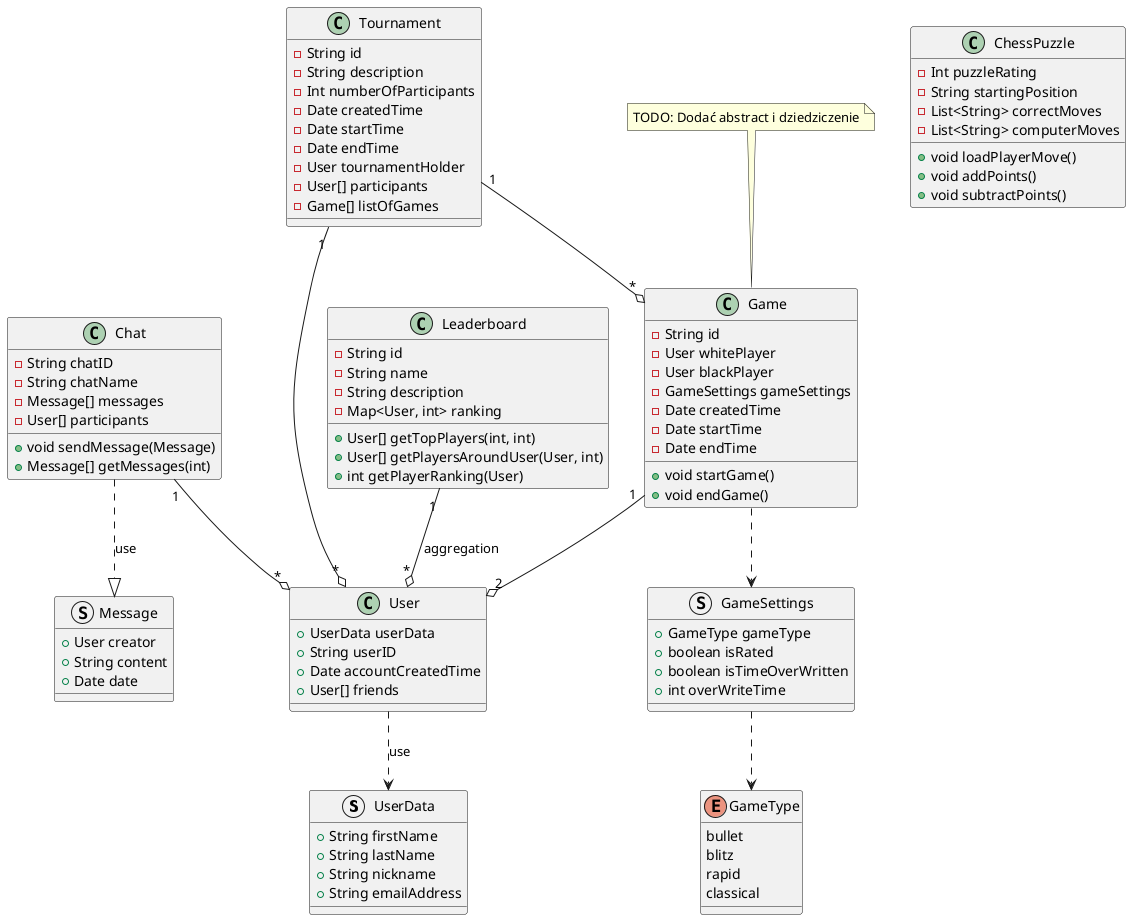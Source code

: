 @startuml class_diagram

' TODO:
'   a) stworzenie związków między klasami
'   b) dodanie diagramów aktywności do pliku
'   c) stworzenie 2-3 diagramów sekwencyjnych
'   d) stworzenie diagramów stanów
'   e) dodanie diagramów stanów
'   

struct UserData {
    +String firstName
    +String lastName
    +String nickname
    +String emailAddress
}

struct Message {
    +User creator
    +String content
    +Date date
}

' struct UserStatistic<T> {
'     +String statName
'     +T statValue
' }

enum GameType {
    bullet
    blitz
    rapid
    classical
}

class ChessPuzzle {
    -Int puzzleRating
    -String startingPosition
    -List<String> correctMoves
    -List<String> computerMoves
    +void loadPlayerMove()
    +void addPoints()
    +void subtractPoints()
}

' wczytaj ruch gracza (jeśli dobry wykonaj kolejny ruch)

struct GameSettings {
    +GameType gameType
    +boolean isRated
    +boolean isTimeOverWritten
    +int overWriteTime
}

class User {
    +UserData userData
     ' -UserStatistic[] userStatistics
    +String userID
    +Date accountCreatedTime
    +User[] friends
}

class Chat {
    -String chatID
    -String chatName
    -Message[] messages
    -User[] participants
    +void sendMessage(Message)
    +Message[] getMessages(int)
}
class Leaderboard {
    -String id
    -String name
    -String description
    -Map<User, int> ranking
    +User[] getTopPlayers(int, int)
    +User[] getPlayersAroundUser(User, int)
    +int getPlayerRanking(User)
}

class Game {
    -String id
    -User whitePlayer
    -User blackPlayer
    -GameSettings gameSettings
    -Date createdTime
    -Date startTime
    -Date endTime
    +void startGame()
    +void endGame()
}
note top: TODO: Dodać abstract i dziedziczenie

class Tournament{
    -String id
    -String description
    -Int numberOfParticipants
    -Date createdTime
    -Date startTime
    -Date endTime
    -User tournamentHolder
    -User[] participants
    -Game[] listOfGames
}

GameSettings ..> GameType
Game ..> GameSettings

Chat ..|> Message : use
Chat "1" --o "*" User

User ..> UserData : use

Game "1" --o "2" User

Leaderboard "1" --o "*" User : aggregation

Tournament "1" --o "*" User
Tournament "1" --o "*" Game

@enduml
